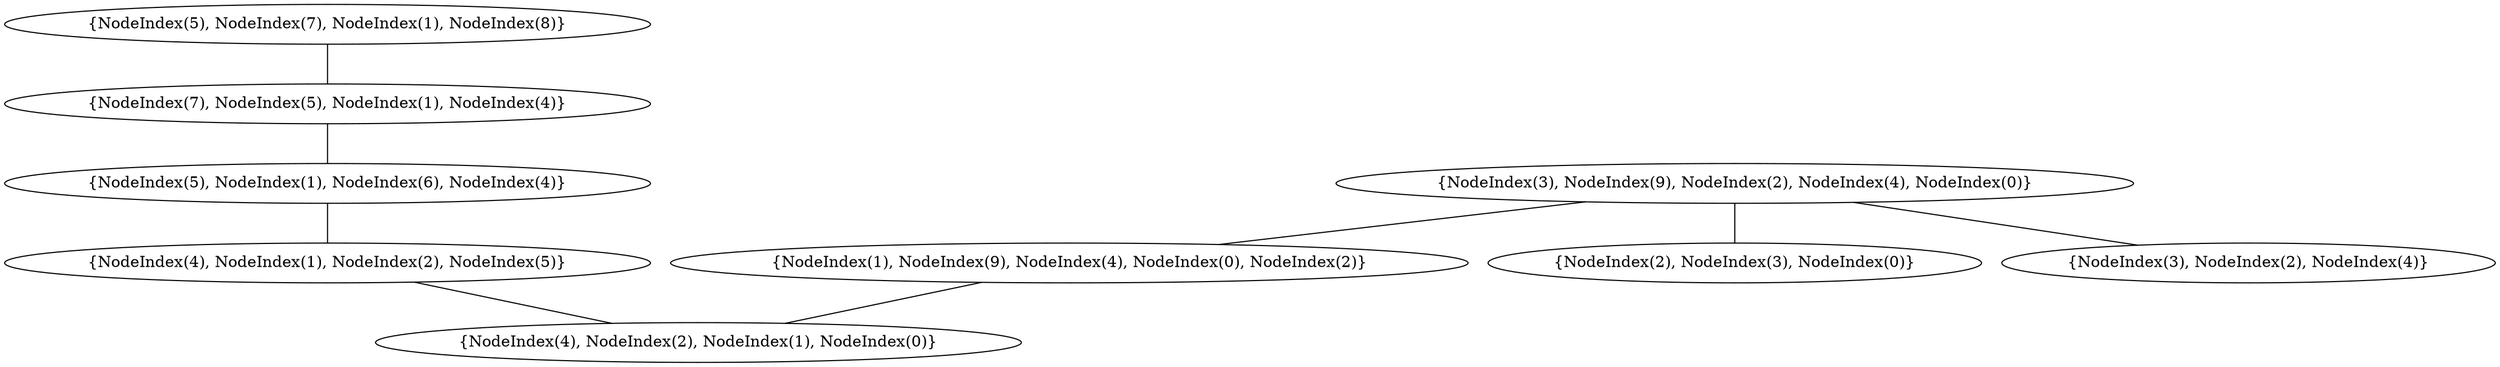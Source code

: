 graph {
    0 [ label = "{NodeIndex(4), NodeIndex(2), NodeIndex(1), NodeIndex(0)}" ]
    1 [ label = "{NodeIndex(4), NodeIndex(1), NodeIndex(2), NodeIndex(5)}" ]
    2 [ label = "{NodeIndex(5), NodeIndex(1), NodeIndex(6), NodeIndex(4)}" ]
    3 [ label = "{NodeIndex(7), NodeIndex(5), NodeIndex(1), NodeIndex(4)}" ]
    4 [ label = "{NodeIndex(5), NodeIndex(7), NodeIndex(1), NodeIndex(8)}" ]
    5 [ label = "{NodeIndex(1), NodeIndex(9), NodeIndex(4), NodeIndex(0), NodeIndex(2)}" ]
    6 [ label = "{NodeIndex(2), NodeIndex(3), NodeIndex(0)}" ]
    7 [ label = "{NodeIndex(3), NodeIndex(2), NodeIndex(4)}" ]
    8 [ label = "{NodeIndex(3), NodeIndex(9), NodeIndex(2), NodeIndex(4), NodeIndex(0)}" ]
    2 -- 1 [ ]
    3 -- 2 [ ]
    8 -- 6 [ ]
    8 -- 7 [ ]
    8 -- 5 [ ]
    4 -- 3 [ ]
    5 -- 0 [ ]
    1 -- 0 [ ]
}
